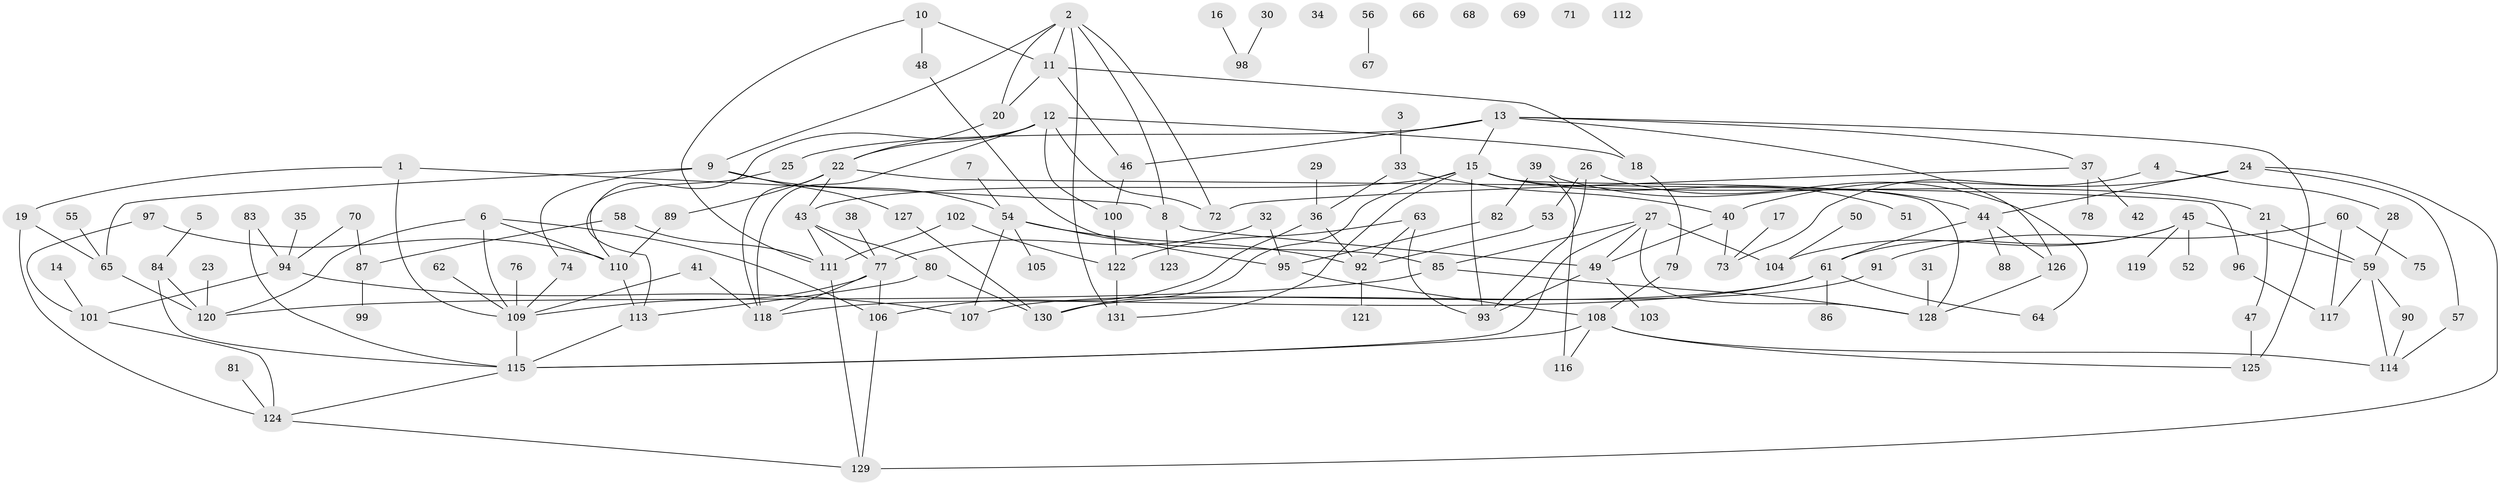 // Generated by graph-tools (version 1.1) at 2025/00/03/09/25 03:00:54]
// undirected, 131 vertices, 187 edges
graph export_dot {
graph [start="1"]
  node [color=gray90,style=filled];
  1;
  2;
  3;
  4;
  5;
  6;
  7;
  8;
  9;
  10;
  11;
  12;
  13;
  14;
  15;
  16;
  17;
  18;
  19;
  20;
  21;
  22;
  23;
  24;
  25;
  26;
  27;
  28;
  29;
  30;
  31;
  32;
  33;
  34;
  35;
  36;
  37;
  38;
  39;
  40;
  41;
  42;
  43;
  44;
  45;
  46;
  47;
  48;
  49;
  50;
  51;
  52;
  53;
  54;
  55;
  56;
  57;
  58;
  59;
  60;
  61;
  62;
  63;
  64;
  65;
  66;
  67;
  68;
  69;
  70;
  71;
  72;
  73;
  74;
  75;
  76;
  77;
  78;
  79;
  80;
  81;
  82;
  83;
  84;
  85;
  86;
  87;
  88;
  89;
  90;
  91;
  92;
  93;
  94;
  95;
  96;
  97;
  98;
  99;
  100;
  101;
  102;
  103;
  104;
  105;
  106;
  107;
  108;
  109;
  110;
  111;
  112;
  113;
  114;
  115;
  116;
  117;
  118;
  119;
  120;
  121;
  122;
  123;
  124;
  125;
  126;
  127;
  128;
  129;
  130;
  131;
  1 -- 8;
  1 -- 19;
  1 -- 109;
  2 -- 8;
  2 -- 9;
  2 -- 11;
  2 -- 20;
  2 -- 72;
  2 -- 131;
  3 -- 33;
  4 -- 28;
  4 -- 73;
  5 -- 84;
  6 -- 106;
  6 -- 109;
  6 -- 110;
  6 -- 120;
  7 -- 54;
  8 -- 49;
  8 -- 123;
  9 -- 54;
  9 -- 65;
  9 -- 74;
  9 -- 127;
  10 -- 11;
  10 -- 48;
  10 -- 111;
  11 -- 18;
  11 -- 20;
  11 -- 46;
  12 -- 18;
  12 -- 22;
  12 -- 72;
  12 -- 100;
  12 -- 113;
  12 -- 118;
  13 -- 15;
  13 -- 25;
  13 -- 37;
  13 -- 46;
  13 -- 125;
  13 -- 126;
  14 -- 101;
  15 -- 21;
  15 -- 43;
  15 -- 51;
  15 -- 93;
  15 -- 128;
  15 -- 130;
  15 -- 131;
  16 -- 98;
  17 -- 73;
  18 -- 79;
  19 -- 65;
  19 -- 124;
  20 -- 22;
  21 -- 47;
  21 -- 59;
  22 -- 43;
  22 -- 89;
  22 -- 96;
  22 -- 118;
  23 -- 120;
  24 -- 40;
  24 -- 44;
  24 -- 57;
  24 -- 129;
  25 -- 110;
  26 -- 53;
  26 -- 64;
  26 -- 93;
  27 -- 49;
  27 -- 85;
  27 -- 104;
  27 -- 115;
  27 -- 128;
  28 -- 59;
  29 -- 36;
  30 -- 98;
  31 -- 128;
  32 -- 77;
  32 -- 95;
  33 -- 36;
  33 -- 40;
  35 -- 94;
  36 -- 92;
  36 -- 106;
  37 -- 42;
  37 -- 72;
  37 -- 78;
  38 -- 77;
  39 -- 44;
  39 -- 82;
  39 -- 116;
  40 -- 49;
  40 -- 73;
  41 -- 109;
  41 -- 118;
  43 -- 77;
  43 -- 80;
  43 -- 111;
  44 -- 61;
  44 -- 88;
  44 -- 126;
  45 -- 52;
  45 -- 59;
  45 -- 61;
  45 -- 104;
  45 -- 119;
  46 -- 100;
  47 -- 125;
  48 -- 85;
  49 -- 93;
  49 -- 103;
  50 -- 104;
  53 -- 92;
  54 -- 92;
  54 -- 95;
  54 -- 105;
  54 -- 107;
  55 -- 65;
  56 -- 67;
  57 -- 114;
  58 -- 87;
  58 -- 111;
  59 -- 90;
  59 -- 114;
  59 -- 117;
  60 -- 75;
  60 -- 91;
  60 -- 117;
  61 -- 64;
  61 -- 86;
  61 -- 107;
  61 -- 118;
  62 -- 109;
  63 -- 92;
  63 -- 93;
  63 -- 122;
  65 -- 120;
  70 -- 87;
  70 -- 94;
  74 -- 109;
  76 -- 109;
  77 -- 106;
  77 -- 109;
  77 -- 118;
  79 -- 108;
  80 -- 113;
  80 -- 130;
  81 -- 124;
  82 -- 95;
  83 -- 94;
  83 -- 115;
  84 -- 115;
  84 -- 120;
  85 -- 120;
  85 -- 128;
  87 -- 99;
  89 -- 110;
  90 -- 114;
  91 -- 130;
  92 -- 121;
  94 -- 101;
  94 -- 107;
  95 -- 108;
  96 -- 117;
  97 -- 101;
  97 -- 110;
  100 -- 122;
  101 -- 124;
  102 -- 111;
  102 -- 122;
  106 -- 129;
  108 -- 114;
  108 -- 115;
  108 -- 116;
  108 -- 125;
  109 -- 115;
  110 -- 113;
  111 -- 129;
  113 -- 115;
  115 -- 124;
  122 -- 131;
  124 -- 129;
  126 -- 128;
  127 -- 130;
}
